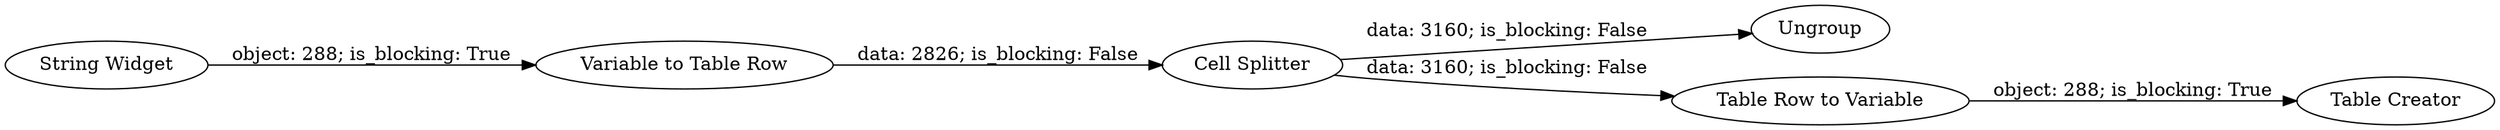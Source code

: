 digraph {
	"-8228711394135301036_6" [label="Cell Splitter"]
	"-8228711394135301036_3" [label="String Widget"]
	"-8228711394135301036_8" [label=Ungroup]
	"-8228711394135301036_9" [label="Table Creator"]
	"-8228711394135301036_7" [label="Table Row to Variable"]
	"-8228711394135301036_5" [label="Variable to Table Row"]
	"-8228711394135301036_7" -> "-8228711394135301036_9" [label="object: 288; is_blocking: True"]
	"-8228711394135301036_5" -> "-8228711394135301036_6" [label="data: 2826; is_blocking: False"]
	"-8228711394135301036_6" -> "-8228711394135301036_7" [label="data: 3160; is_blocking: False"]
	"-8228711394135301036_6" -> "-8228711394135301036_8" [label="data: 3160; is_blocking: False"]
	"-8228711394135301036_3" -> "-8228711394135301036_5" [label="object: 288; is_blocking: True"]
	rankdir=LR
}
